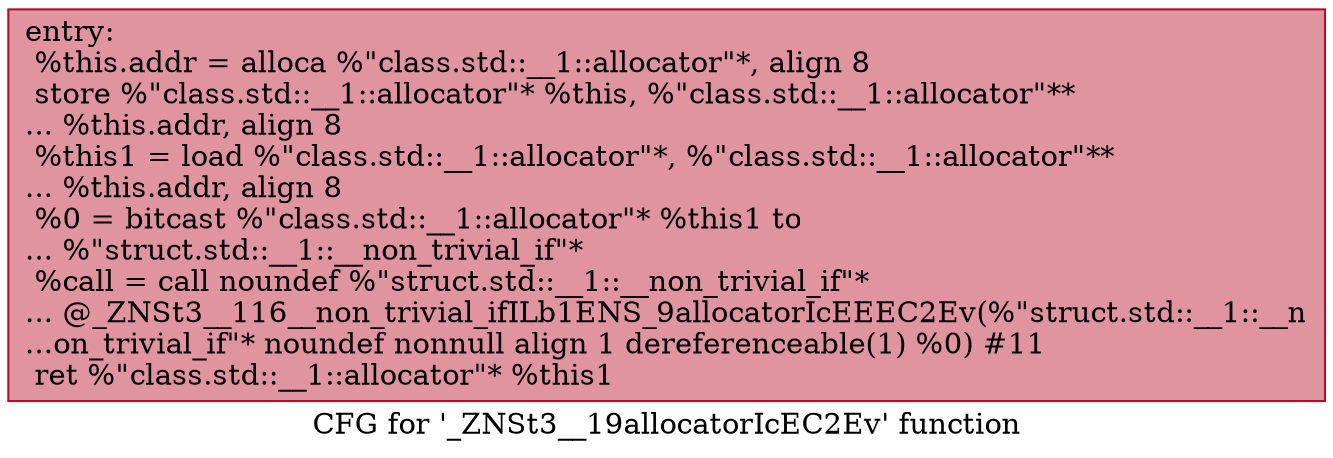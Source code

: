 digraph "CFG for '_ZNSt3__19allocatorIcEC2Ev' function" {
	label="CFG for '_ZNSt3__19allocatorIcEC2Ev' function";

	Node0x600003e7ca80 [shape=record,color="#b70d28ff", style=filled, fillcolor="#b70d2870",label="{entry:\l  %this.addr = alloca %\"class.std::__1::allocator\"*, align 8\l  store %\"class.std::__1::allocator\"* %this, %\"class.std::__1::allocator\"**\l... %this.addr, align 8\l  %this1 = load %\"class.std::__1::allocator\"*, %\"class.std::__1::allocator\"**\l... %this.addr, align 8\l  %0 = bitcast %\"class.std::__1::allocator\"* %this1 to\l... %\"struct.std::__1::__non_trivial_if\"*\l  %call = call noundef %\"struct.std::__1::__non_trivial_if\"*\l... @_ZNSt3__116__non_trivial_ifILb1ENS_9allocatorIcEEEC2Ev(%\"struct.std::__1::__n\l...on_trivial_if\"* noundef nonnull align 1 dereferenceable(1) %0) #11\l  ret %\"class.std::__1::allocator\"* %this1\l}"];
}
